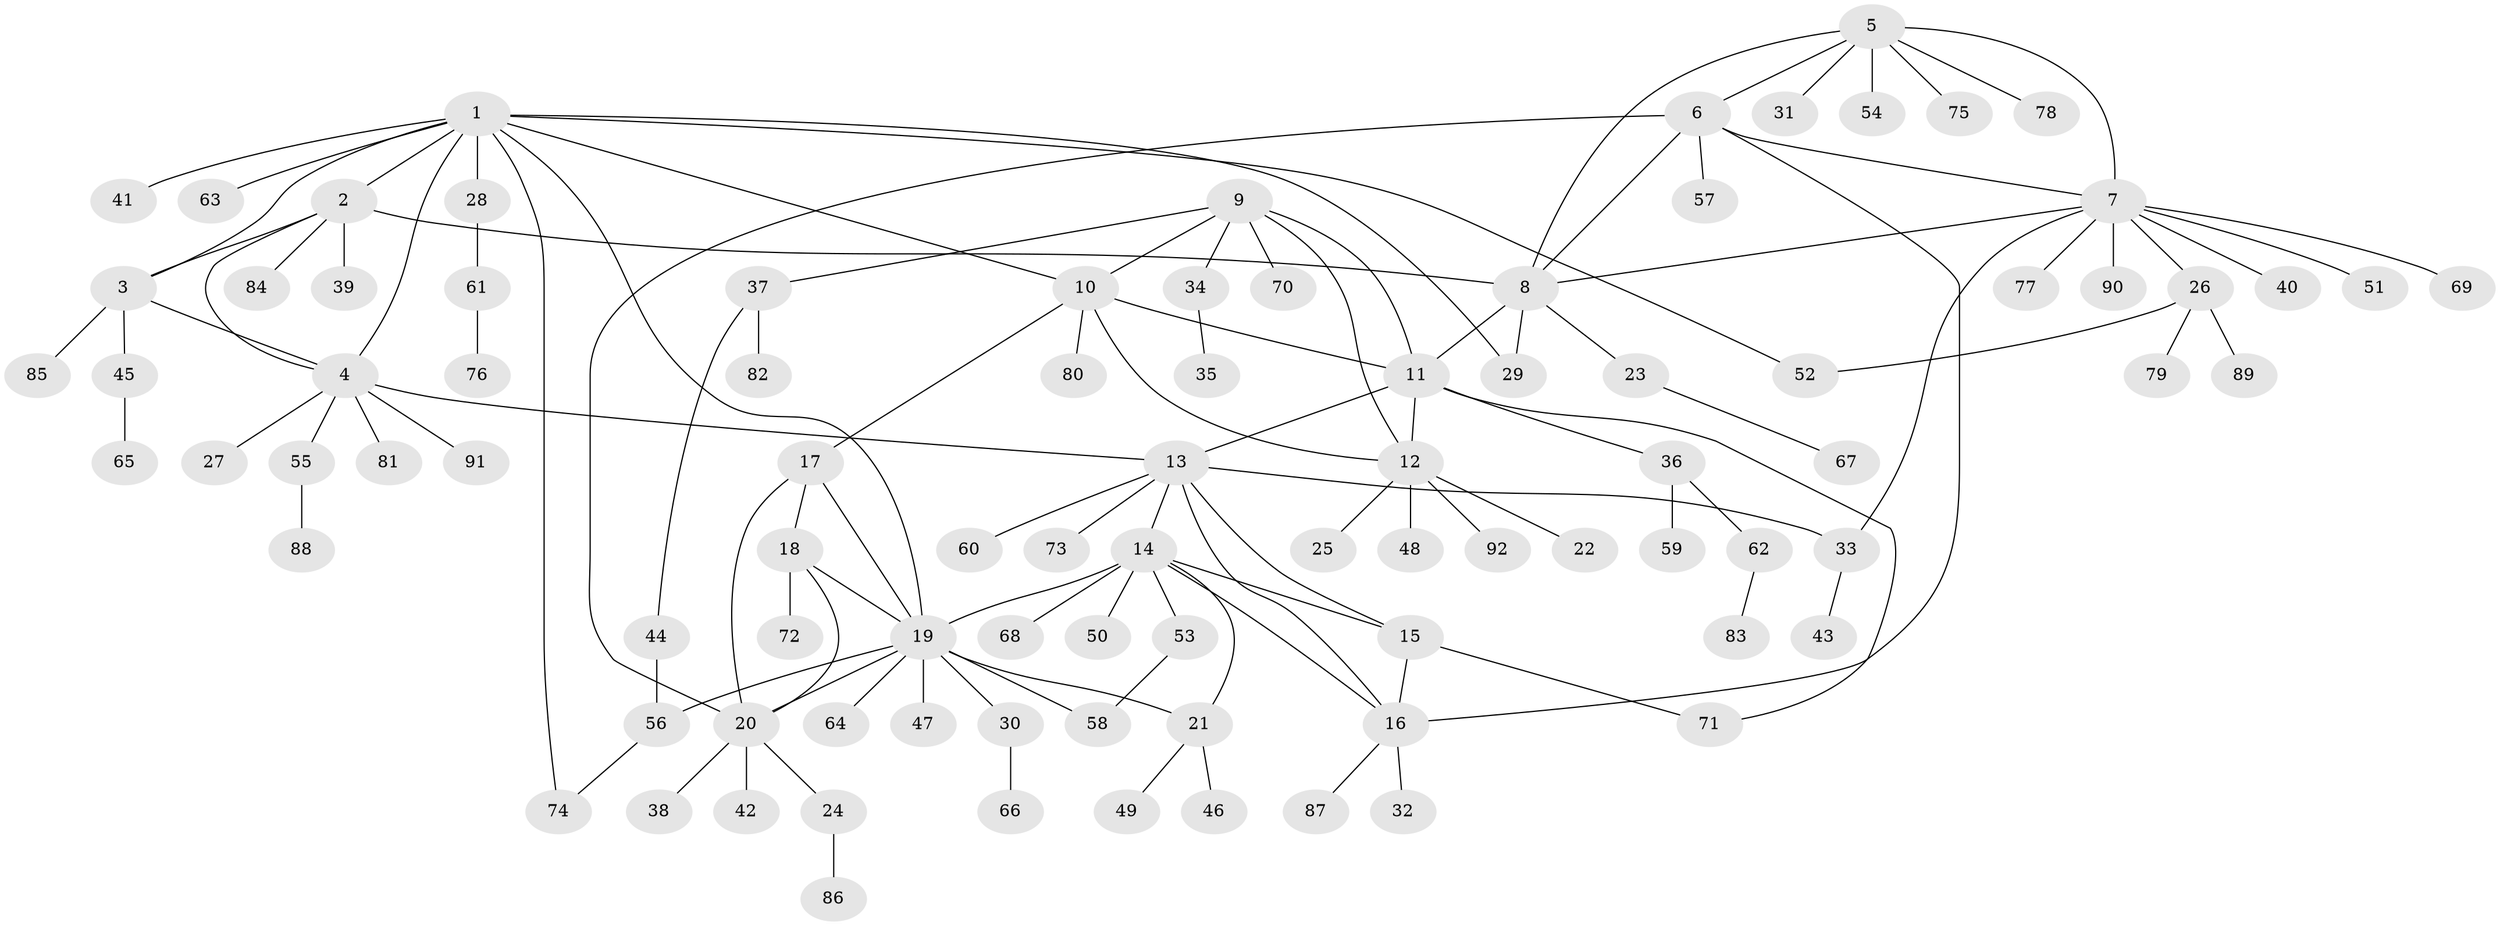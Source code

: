 // coarse degree distribution, {11: 0.029850746268656716, 5: 0.04477611940298507, 7: 0.04477611940298507, 6: 0.04477611940298507, 9: 0.029850746268656716, 10: 0.014925373134328358, 3: 0.04477611940298507, 4: 0.014925373134328358, 1: 0.6119402985074627, 2: 0.11940298507462686}
// Generated by graph-tools (version 1.1) at 2025/24/03/03/25 07:24:16]
// undirected, 92 vertices, 120 edges
graph export_dot {
graph [start="1"]
  node [color=gray90,style=filled];
  1;
  2;
  3;
  4;
  5;
  6;
  7;
  8;
  9;
  10;
  11;
  12;
  13;
  14;
  15;
  16;
  17;
  18;
  19;
  20;
  21;
  22;
  23;
  24;
  25;
  26;
  27;
  28;
  29;
  30;
  31;
  32;
  33;
  34;
  35;
  36;
  37;
  38;
  39;
  40;
  41;
  42;
  43;
  44;
  45;
  46;
  47;
  48;
  49;
  50;
  51;
  52;
  53;
  54;
  55;
  56;
  57;
  58;
  59;
  60;
  61;
  62;
  63;
  64;
  65;
  66;
  67;
  68;
  69;
  70;
  71;
  72;
  73;
  74;
  75;
  76;
  77;
  78;
  79;
  80;
  81;
  82;
  83;
  84;
  85;
  86;
  87;
  88;
  89;
  90;
  91;
  92;
  1 -- 2;
  1 -- 3;
  1 -- 4;
  1 -- 10;
  1 -- 19;
  1 -- 28;
  1 -- 29;
  1 -- 41;
  1 -- 52;
  1 -- 63;
  1 -- 74;
  2 -- 3;
  2 -- 4;
  2 -- 8;
  2 -- 39;
  2 -- 84;
  3 -- 4;
  3 -- 45;
  3 -- 85;
  4 -- 13;
  4 -- 27;
  4 -- 55;
  4 -- 81;
  4 -- 91;
  5 -- 6;
  5 -- 7;
  5 -- 8;
  5 -- 31;
  5 -- 54;
  5 -- 75;
  5 -- 78;
  6 -- 7;
  6 -- 8;
  6 -- 16;
  6 -- 20;
  6 -- 57;
  7 -- 8;
  7 -- 26;
  7 -- 33;
  7 -- 40;
  7 -- 51;
  7 -- 69;
  7 -- 77;
  7 -- 90;
  8 -- 11;
  8 -- 23;
  8 -- 29;
  9 -- 10;
  9 -- 11;
  9 -- 12;
  9 -- 34;
  9 -- 37;
  9 -- 70;
  10 -- 11;
  10 -- 12;
  10 -- 17;
  10 -- 80;
  11 -- 12;
  11 -- 13;
  11 -- 36;
  11 -- 71;
  12 -- 22;
  12 -- 25;
  12 -- 48;
  12 -- 92;
  13 -- 14;
  13 -- 15;
  13 -- 16;
  13 -- 33;
  13 -- 60;
  13 -- 73;
  14 -- 15;
  14 -- 16;
  14 -- 19;
  14 -- 21;
  14 -- 50;
  14 -- 53;
  14 -- 68;
  15 -- 16;
  15 -- 71;
  16 -- 32;
  16 -- 87;
  17 -- 18;
  17 -- 19;
  17 -- 20;
  18 -- 19;
  18 -- 20;
  18 -- 72;
  19 -- 20;
  19 -- 21;
  19 -- 30;
  19 -- 47;
  19 -- 56;
  19 -- 58;
  19 -- 64;
  20 -- 24;
  20 -- 38;
  20 -- 42;
  21 -- 46;
  21 -- 49;
  23 -- 67;
  24 -- 86;
  26 -- 52;
  26 -- 79;
  26 -- 89;
  28 -- 61;
  30 -- 66;
  33 -- 43;
  34 -- 35;
  36 -- 59;
  36 -- 62;
  37 -- 44;
  37 -- 82;
  44 -- 56;
  45 -- 65;
  53 -- 58;
  55 -- 88;
  56 -- 74;
  61 -- 76;
  62 -- 83;
}
